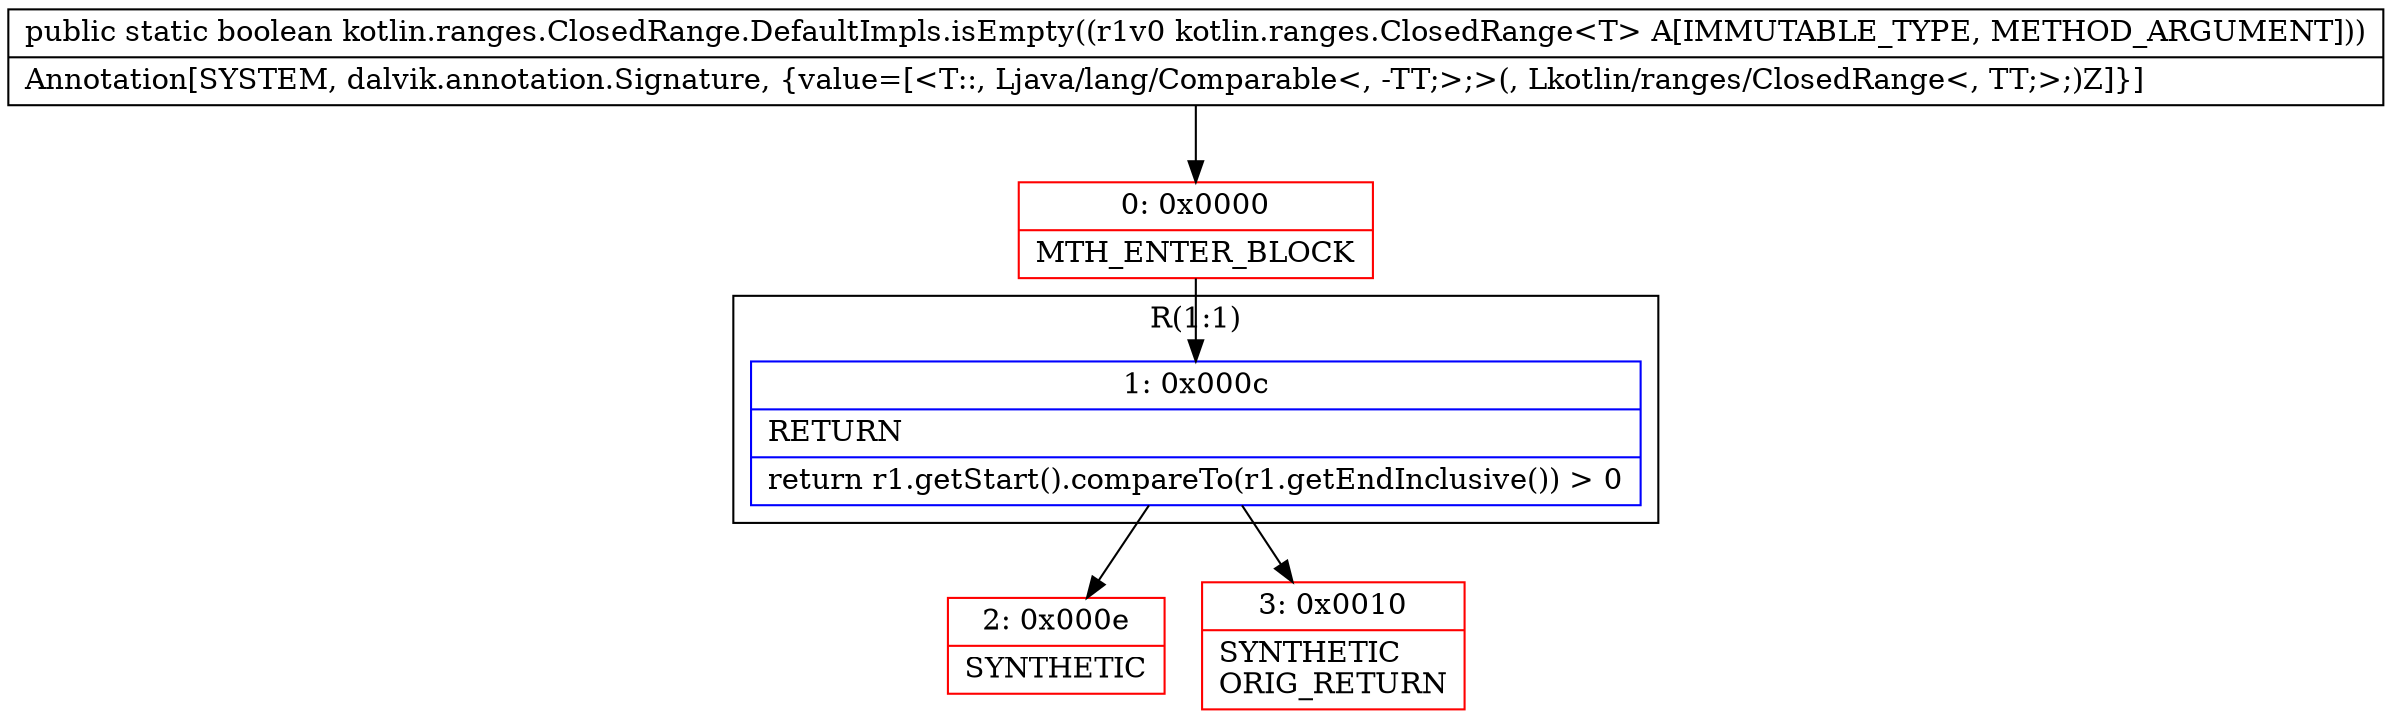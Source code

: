 digraph "CFG forkotlin.ranges.ClosedRange.DefaultImpls.isEmpty(Lkotlin\/ranges\/ClosedRange;)Z" {
subgraph cluster_Region_97128303 {
label = "R(1:1)";
node [shape=record,color=blue];
Node_1 [shape=record,label="{1\:\ 0x000c|RETURN\l|return r1.getStart().compareTo(r1.getEndInclusive()) \> 0\l}"];
}
Node_0 [shape=record,color=red,label="{0\:\ 0x0000|MTH_ENTER_BLOCK\l}"];
Node_2 [shape=record,color=red,label="{2\:\ 0x000e|SYNTHETIC\l}"];
Node_3 [shape=record,color=red,label="{3\:\ 0x0010|SYNTHETIC\lORIG_RETURN\l}"];
MethodNode[shape=record,label="{public static boolean kotlin.ranges.ClosedRange.DefaultImpls.isEmpty((r1v0 kotlin.ranges.ClosedRange\<T\> A[IMMUTABLE_TYPE, METHOD_ARGUMENT]))  | Annotation[SYSTEM, dalvik.annotation.Signature, \{value=[\<T::, Ljava\/lang\/Comparable\<, \-TT;\>;\>(, Lkotlin\/ranges\/ClosedRange\<, TT;\>;)Z]\}]\l}"];
MethodNode -> Node_0;
Node_1 -> Node_2;
Node_1 -> Node_3;
Node_0 -> Node_1;
}

